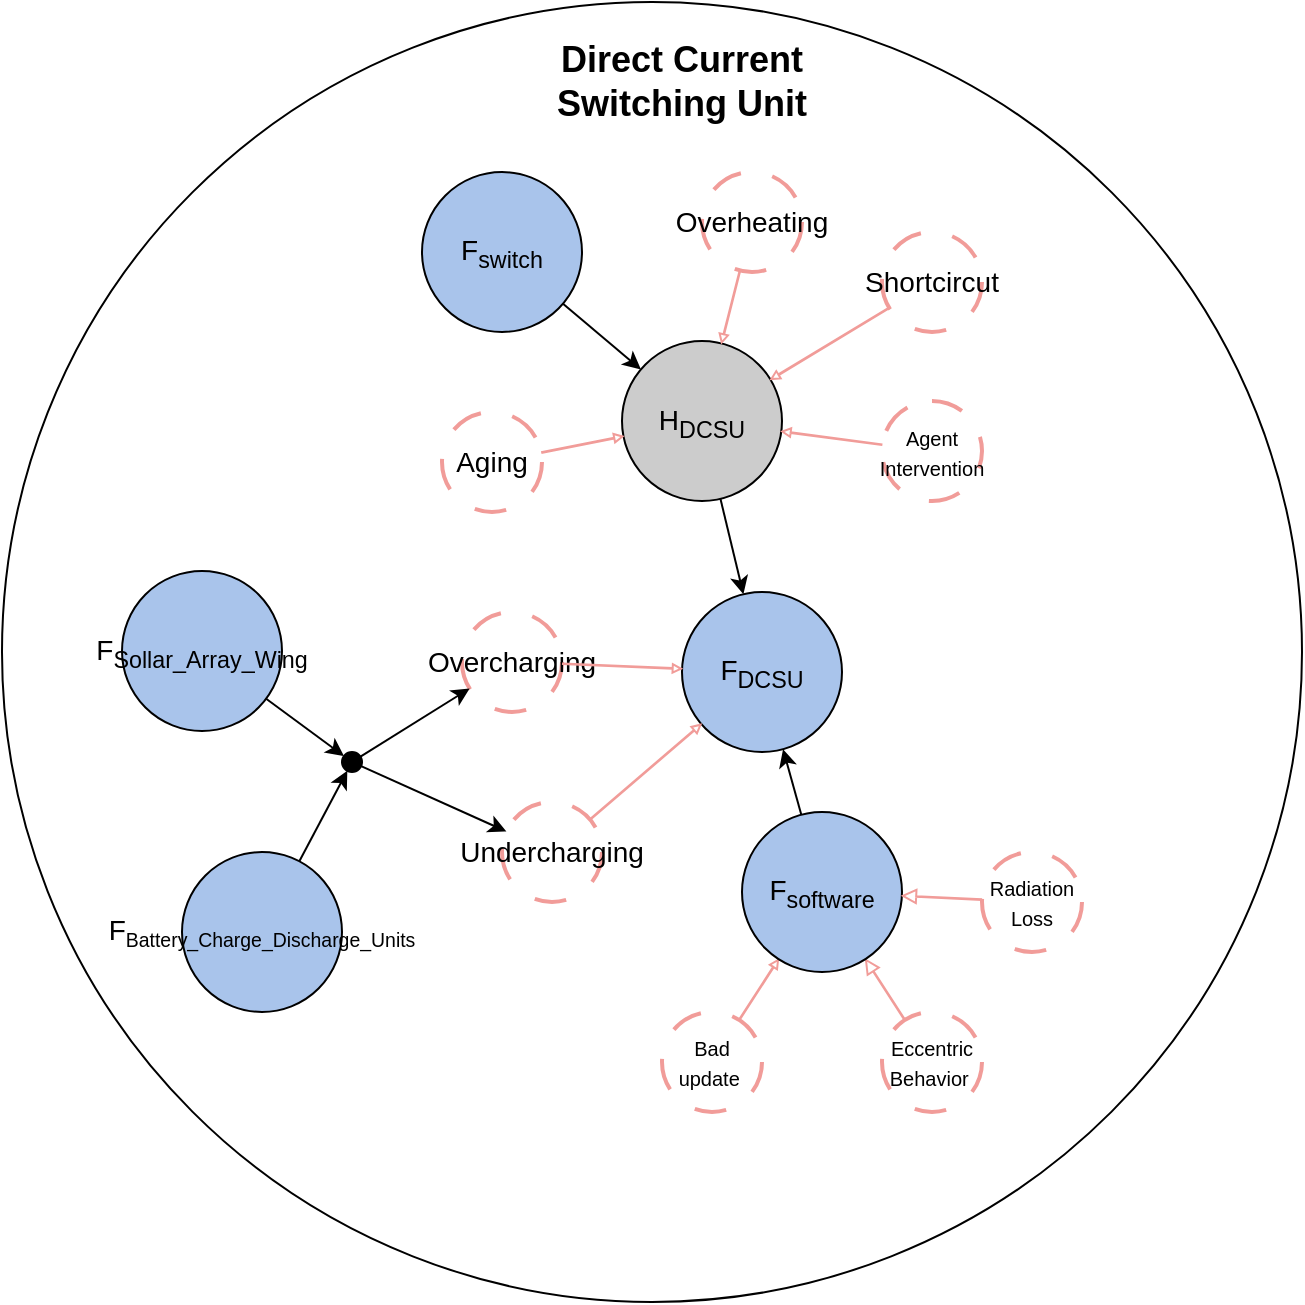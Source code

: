 <mxfile version="22.0.8" type="google">
  <diagram name="Page-1" id="fFjmgV0kxvayMxiaaTl5">
    <mxGraphModel grid="1" page="1" gridSize="10" guides="1" tooltips="1" connect="1" arrows="1" fold="1" pageScale="1" pageWidth="850" pageHeight="1100" math="0" shadow="0">
      <root>
        <mxCell id="0" />
        <mxCell id="1" parent="0" />
        <mxCell id="HyOI7mu6x7VEQ828z30I-1" value="" style="ellipse;whiteSpace=wrap;html=1;aspect=fixed;" vertex="1" parent="1">
          <mxGeometry x="320" y="125" width="650" height="650" as="geometry" />
        </mxCell>
        <mxCell id="HyOI7mu6x7VEQ828z30I-30" value="&lt;span style=&quot;font-size: 14px;&quot;&gt;F&lt;sub&gt;switch&lt;/sub&gt;&lt;/span&gt;" style="ellipse;whiteSpace=wrap;html=1;aspect=fixed;fillColor=#A9C4EB;" vertex="1" parent="1">
          <mxGeometry x="530" y="210" width="80" height="80" as="geometry" />
        </mxCell>
        <mxCell id="HyOI7mu6x7VEQ828z30I-31" value="&lt;span style=&quot;font-size: 14px;&quot;&gt;F&lt;sub&gt;Sollar_Array_Wing&lt;/sub&gt;&lt;/span&gt;" style="ellipse;whiteSpace=wrap;html=1;aspect=fixed;fillColor=#A9C4EB;" vertex="1" parent="1">
          <mxGeometry x="380" y="409.5" width="80" height="80" as="geometry" />
        </mxCell>
        <mxCell id="HyOI7mu6x7VEQ828z30I-32" value="&lt;font style=&quot;font-size: 14px;&quot;&gt;Overcharging&lt;/font&gt;" style="ellipse;whiteSpace=wrap;html=1;aspect=fixed;fillColor=#FFFFFF;strokeColor=#F19C99;strokeWidth=2;dashed=1;dashPattern=8 8;" vertex="1" parent="1">
          <mxGeometry x="550" y="430" width="50" height="50" as="geometry" />
        </mxCell>
        <mxCell id="HyOI7mu6x7VEQ828z30I-33" value="&lt;font style=&quot;font-size: 14px;&quot;&gt;Undercharging&lt;/font&gt;" style="ellipse;whiteSpace=wrap;html=1;aspect=fixed;fillColor=#FFFFFF;strokeColor=#F19C99;strokeWidth=2;dashed=1;dashPattern=8 8;" vertex="1" parent="1">
          <mxGeometry x="570" y="525" width="50" height="50" as="geometry" />
        </mxCell>
        <mxCell id="HyOI7mu6x7VEQ828z30I-34" value="&lt;span style=&quot;font-size: 14px;&quot;&gt;F&lt;/span&gt;&lt;span style=&quot;font-size: 11.667px;&quot;&gt;&lt;sub&gt;Battery_Charge_Discharge_Units&lt;/sub&gt;&lt;/span&gt;" style="ellipse;whiteSpace=wrap;html=1;aspect=fixed;fillColor=#A9C4EB;" vertex="1" parent="1">
          <mxGeometry x="410" y="550" width="80" height="80" as="geometry" />
        </mxCell>
        <mxCell id="HyOI7mu6x7VEQ828z30I-37" value="" style="ellipse;whiteSpace=wrap;html=1;aspect=fixed;fillColor=#000000;strokeColor=#000000;" vertex="1" parent="1">
          <mxGeometry x="490" y="500" width="10" height="10" as="geometry" />
        </mxCell>
        <mxCell id="HyOI7mu6x7VEQ828z30I-38" value="" style="endArrow=classic;html=1;rounded=0;" edge="1" parent="1" source="HyOI7mu6x7VEQ828z30I-31" target="HyOI7mu6x7VEQ828z30I-37">
          <mxGeometry width="50" height="50" relative="1" as="geometry">
            <mxPoint x="230" y="630" as="sourcePoint" />
            <mxPoint x="250" y="590" as="targetPoint" />
          </mxGeometry>
        </mxCell>
        <mxCell id="HyOI7mu6x7VEQ828z30I-39" value="" style="endArrow=classic;html=1;rounded=0;" edge="1" parent="1" source="HyOI7mu6x7VEQ828z30I-34" target="HyOI7mu6x7VEQ828z30I-37">
          <mxGeometry width="50" height="50" relative="1" as="geometry">
            <mxPoint x="240" y="660" as="sourcePoint" />
            <mxPoint x="290" y="610" as="targetPoint" />
          </mxGeometry>
        </mxCell>
        <mxCell id="HyOI7mu6x7VEQ828z30I-40" value="" style="endArrow=classic;html=1;rounded=0;" edge="1" parent="1" source="HyOI7mu6x7VEQ828z30I-37" target="HyOI7mu6x7VEQ828z30I-32">
          <mxGeometry width="50" height="50" relative="1" as="geometry">
            <mxPoint x="330" y="610" as="sourcePoint" />
            <mxPoint x="380" y="560" as="targetPoint" />
          </mxGeometry>
        </mxCell>
        <mxCell id="HyOI7mu6x7VEQ828z30I-41" value="" style="endArrow=classic;html=1;rounded=0;" edge="1" parent="1" source="HyOI7mu6x7VEQ828z30I-37" target="HyOI7mu6x7VEQ828z30I-33">
          <mxGeometry width="50" height="50" relative="1" as="geometry">
            <mxPoint x="410" y="620" as="sourcePoint" />
            <mxPoint x="460" y="570" as="targetPoint" />
          </mxGeometry>
        </mxCell>
        <mxCell id="HyOI7mu6x7VEQ828z30I-42" value="&lt;font size=&quot;1&quot;&gt;Bad update&lt;/font&gt;&lt;font style=&quot;font-size: 10px;&quot;&gt;&amp;nbsp;&lt;/font&gt;" style="ellipse;whiteSpace=wrap;html=1;aspect=fixed;fillColor=#FFFFFF;strokeColor=#F19C99;strokeWidth=2;dashed=1;dashPattern=8 8;" vertex="1" parent="1">
          <mxGeometry x="650" y="630" width="50" height="50" as="geometry" />
        </mxCell>
        <mxCell id="HyOI7mu6x7VEQ828z30I-43" value="&lt;font size=&quot;1&quot;&gt;Eccentric Behavior&amp;nbsp;&lt;/font&gt;" style="ellipse;whiteSpace=wrap;html=1;aspect=fixed;fillColor=#FFFFFF;strokeColor=#F19C99;strokeWidth=2;dashed=1;dashPattern=8 8;" vertex="1" parent="1">
          <mxGeometry x="760" y="630" width="50" height="50" as="geometry" />
        </mxCell>
        <mxCell id="HyOI7mu6x7VEQ828z30I-44" value="" style="shape=flexArrow;endArrow=classic;html=1;rounded=0;width=0.323;endSize=1.065;endWidth=2.981;strokeColor=#F19C99;" edge="1" parent="1" source="HyOI7mu6x7VEQ828z30I-42" target="HyOI7mu6x7VEQ828z30I-46">
          <mxGeometry width="50" height="50" relative="1" as="geometry">
            <mxPoint x="1145" y="145" as="sourcePoint" />
            <mxPoint x="555" y="357" as="targetPoint" />
          </mxGeometry>
        </mxCell>
        <mxCell id="HyOI7mu6x7VEQ828z30I-45" value="" style="shape=flexArrow;endArrow=classic;html=1;rounded=0;width=0.323;endSize=1.88;endWidth=5.342;strokeColor=#F19C99;" edge="1" parent="1" source="HyOI7mu6x7VEQ828z30I-43" target="HyOI7mu6x7VEQ828z30I-46">
          <mxGeometry width="50" height="50" relative="1" as="geometry">
            <mxPoint x="338" y="404" as="sourcePoint" />
            <mxPoint x="592" y="378" as="targetPoint" />
          </mxGeometry>
        </mxCell>
        <mxCell id="HyOI7mu6x7VEQ828z30I-46" value="&lt;span style=&quot;font-size: 14px;&quot;&gt;F&lt;sub&gt;software&lt;/sub&gt;&lt;/span&gt;" style="ellipse;whiteSpace=wrap;html=1;aspect=fixed;fillColor=#A9C4EB;" vertex="1" parent="1">
          <mxGeometry x="690" y="530" width="80" height="80" as="geometry" />
        </mxCell>
        <mxCell id="HyOI7mu6x7VEQ828z30I-47" value="&lt;span style=&quot;font-size: 14px;&quot;&gt;F&lt;sub&gt;DCSU&lt;/sub&gt;&lt;/span&gt;" style="ellipse;whiteSpace=wrap;html=1;aspect=fixed;fillColor=#A9C4EB;" vertex="1" parent="1">
          <mxGeometry x="660" y="420" width="80" height="80" as="geometry" />
        </mxCell>
        <mxCell id="HyOI7mu6x7VEQ828z30I-48" value="" style="endArrow=classic;html=1;rounded=0;" edge="1" parent="1" source="HyOI7mu6x7VEQ828z30I-46" target="HyOI7mu6x7VEQ828z30I-47">
          <mxGeometry width="50" height="50" relative="1" as="geometry">
            <mxPoint x="650" y="590" as="sourcePoint" />
            <mxPoint x="700" y="540" as="targetPoint" />
          </mxGeometry>
        </mxCell>
        <mxCell id="HyOI7mu6x7VEQ828z30I-50" value="" style="shape=flexArrow;endArrow=classic;html=1;rounded=0;width=0.323;endSize=1.065;endWidth=2.981;strokeColor=#F19C99;" edge="1" parent="1" source="HyOI7mu6x7VEQ828z30I-32" target="HyOI7mu6x7VEQ828z30I-47">
          <mxGeometry width="50" height="50" relative="1" as="geometry">
            <mxPoint x="1080" y="480" as="sourcePoint" />
            <mxPoint x="1113" y="454" as="targetPoint" />
          </mxGeometry>
        </mxCell>
        <mxCell id="HyOI7mu6x7VEQ828z30I-51" value="" style="shape=flexArrow;endArrow=classic;html=1;rounded=0;width=0.323;endSize=1.065;endWidth=2.981;strokeColor=#F19C99;" edge="1" parent="1" source="HyOI7mu6x7VEQ828z30I-33" target="HyOI7mu6x7VEQ828z30I-47">
          <mxGeometry width="50" height="50" relative="1" as="geometry">
            <mxPoint x="430" y="512" as="sourcePoint" />
            <mxPoint x="670" y="476" as="targetPoint" />
          </mxGeometry>
        </mxCell>
        <mxCell id="HyOI7mu6x7VEQ828z30I-54" value="&lt;font style=&quot;font-size: 14px;&quot;&gt;Overheating&lt;/font&gt;" style="ellipse;whiteSpace=wrap;html=1;aspect=fixed;fillColor=#FFFFFF;strokeColor=#F19C99;strokeWidth=2;dashed=1;dashPattern=8 8;" vertex="1" parent="1">
          <mxGeometry x="670" y="210" width="50" height="50" as="geometry" />
        </mxCell>
        <mxCell id="HyOI7mu6x7VEQ828z30I-55" value="&lt;span style=&quot;font-size: 14px;&quot;&gt;H&lt;sub&gt;DCSU&lt;/sub&gt;&lt;/span&gt;" style="ellipse;whiteSpace=wrap;html=1;aspect=fixed;fillColor=#CCCCCC;" vertex="1" parent="1">
          <mxGeometry x="630" y="294.5" width="80" height="80" as="geometry" />
        </mxCell>
        <mxCell id="HyOI7mu6x7VEQ828z30I-56" value="" style="shape=flexArrow;endArrow=classic;html=1;rounded=0;width=0.323;endSize=1.065;endWidth=2.981;strokeColor=#F19C99;" edge="1" parent="1" source="HyOI7mu6x7VEQ828z30I-54" target="HyOI7mu6x7VEQ828z30I-55">
          <mxGeometry width="50" height="50" relative="1" as="geometry">
            <mxPoint x="1305.003" y="359.641" as="sourcePoint" />
            <mxPoint x="1351" y="353" as="targetPoint" />
          </mxGeometry>
        </mxCell>
        <mxCell id="HyOI7mu6x7VEQ828z30I-57" value="" style="shape=flexArrow;endArrow=classic;html=1;rounded=0;width=0.323;endSize=1.065;endWidth=2.981;strokeColor=#F19C99;" edge="1" parent="1" source="HyOI7mu6x7VEQ828z30I-63" target="HyOI7mu6x7VEQ828z30I-55">
          <mxGeometry width="50" height="50" relative="1" as="geometry">
            <mxPoint x="740" y="420" as="sourcePoint" />
            <mxPoint x="800" y="330" as="targetPoint" />
          </mxGeometry>
        </mxCell>
        <mxCell id="HyOI7mu6x7VEQ828z30I-58" value="&lt;font style=&quot;font-size: 14px;&quot;&gt;Shortcircut&lt;/font&gt;" style="ellipse;whiteSpace=wrap;html=1;aspect=fixed;fillColor=#FFFFFF;strokeColor=#F19C99;strokeWidth=2;dashed=1;dashPattern=8 8;" vertex="1" parent="1">
          <mxGeometry x="760" y="240" width="50" height="50" as="geometry" />
        </mxCell>
        <mxCell id="HyOI7mu6x7VEQ828z30I-59" value="" style="shape=flexArrow;endArrow=classic;html=1;rounded=0;width=0.323;endSize=1.065;endWidth=2.981;strokeColor=#F19C99;" edge="1" parent="1" source="HyOI7mu6x7VEQ828z30I-58" target="HyOI7mu6x7VEQ828z30I-55">
          <mxGeometry width="50" height="50" relative="1" as="geometry">
            <mxPoint x="1437" y="274" as="sourcePoint" />
            <mxPoint x="1412" y="314" as="targetPoint" />
          </mxGeometry>
        </mxCell>
        <mxCell id="HyOI7mu6x7VEQ828z30I-60" value="&lt;font style=&quot;font-size: 10px;&quot;&gt;Agent Intervention&lt;/font&gt;" style="ellipse;whiteSpace=wrap;html=1;aspect=fixed;fillColor=#FFFFFF;strokeColor=#F19C99;strokeWidth=2;dashed=1;dashPattern=8 8;direction=north;" vertex="1" parent="1">
          <mxGeometry x="760" y="324.5" width="50" height="50" as="geometry" />
        </mxCell>
        <mxCell id="HyOI7mu6x7VEQ828z30I-61" value="" style="shape=flexArrow;endArrow=classic;html=1;rounded=0;width=0.323;endSize=1.065;endWidth=2.981;strokeColor=#F19C99;" edge="1" parent="1" source="HyOI7mu6x7VEQ828z30I-60" target="HyOI7mu6x7VEQ828z30I-55">
          <mxGeometry width="50" height="50" relative="1" as="geometry">
            <mxPoint x="739" y="424" as="sourcePoint" />
            <mxPoint x="774" y="395" as="targetPoint" />
          </mxGeometry>
        </mxCell>
        <mxCell id="HyOI7mu6x7VEQ828z30I-62" value="" style="endArrow=classic;html=1;rounded=0;" edge="1" parent="1" source="HyOI7mu6x7VEQ828z30I-30" target="HyOI7mu6x7VEQ828z30I-55">
          <mxGeometry width="50" height="50" relative="1" as="geometry">
            <mxPoint x="690" y="380" as="sourcePoint" />
            <mxPoint x="740" y="330" as="targetPoint" />
          </mxGeometry>
        </mxCell>
        <mxCell id="HyOI7mu6x7VEQ828z30I-63" value="&lt;font style=&quot;font-size: 14px;&quot;&gt;Aging&lt;/font&gt;" style="ellipse;whiteSpace=wrap;html=1;aspect=fixed;fillColor=#FFFFFF;strokeColor=#F19C99;strokeWidth=2;dashed=1;dashPattern=8 8;" vertex="1" parent="1">
          <mxGeometry x="540" y="330" width="50" height="50" as="geometry" />
        </mxCell>
        <mxCell id="HyOI7mu6x7VEQ828z30I-65" value="" style="endArrow=classic;html=1;rounded=0;" edge="1" parent="1" source="HyOI7mu6x7VEQ828z30I-55" target="HyOI7mu6x7VEQ828z30I-47">
          <mxGeometry width="50" height="50" relative="1" as="geometry">
            <mxPoint x="810" y="480" as="sourcePoint" />
            <mxPoint x="860" y="430" as="targetPoint" />
          </mxGeometry>
        </mxCell>
        <mxCell id="HyOI7mu6x7VEQ828z30I-68" value="&lt;font size=&quot;1&quot;&gt;Radiation Loss&lt;/font&gt;" style="ellipse;whiteSpace=wrap;html=1;aspect=fixed;fillColor=#FFFFFF;strokeColor=#F19C99;strokeWidth=2;dashed=1;dashPattern=8 8;" vertex="1" parent="1">
          <mxGeometry x="810" y="550" width="50" height="50" as="geometry" />
        </mxCell>
        <mxCell id="HyOI7mu6x7VEQ828z30I-69" value="" style="shape=flexArrow;endArrow=classic;html=1;rounded=0;width=0.323;endSize=1.88;endWidth=5.342;strokeColor=#F19C99;" edge="1" parent="1" source="HyOI7mu6x7VEQ828z30I-68" target="HyOI7mu6x7VEQ828z30I-46">
          <mxGeometry width="50" height="50" relative="1" as="geometry">
            <mxPoint x="781" y="644" as="sourcePoint" />
            <mxPoint x="762" y="614" as="targetPoint" />
          </mxGeometry>
        </mxCell>
        <mxCell id="HyOI7mu6x7VEQ828z30I-70" value="&lt;b&gt;&lt;font style=&quot;font-size: 18px;&quot;&gt;Direct Current Switching Unit&lt;/font&gt;&lt;/b&gt;" style="text;html=1;strokeColor=none;fillColor=none;align=center;verticalAlign=middle;whiteSpace=wrap;rounded=0;" vertex="1" parent="1">
          <mxGeometry x="580" y="150" width="160" height="30" as="geometry" />
        </mxCell>
      </root>
    </mxGraphModel>
  </diagram>
</mxfile>
